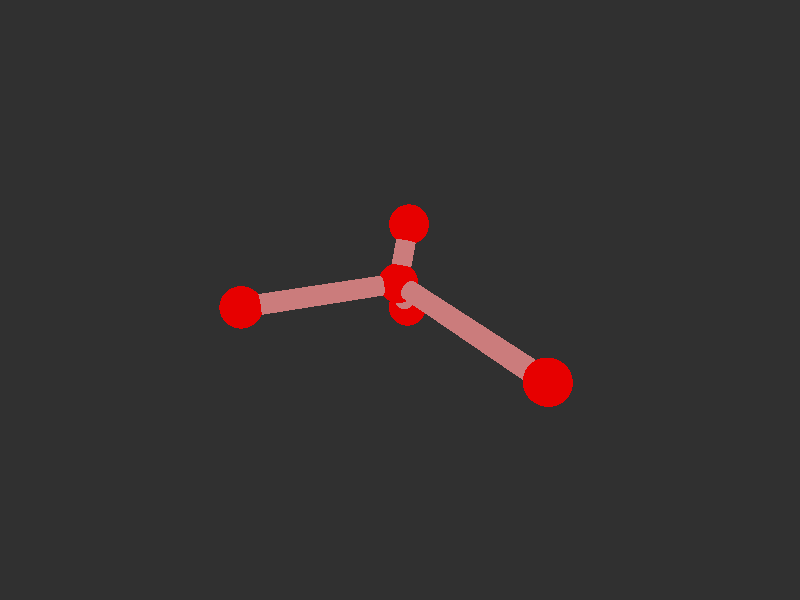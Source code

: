 #version 3.7; 
    global_settings { assumed_gamma 1.0 }
    

    camera {
    location  <20, 20, 20>
    right     x*image_width/image_height
    look_at   <0, 0, 0>
    angle 58
    }

    background { color rgb<1,1,1>*0.03 }


    light_source { <-20, 30, -25> color red 0.6 green 0.6 blue 0.6 }
    light_source { < 20, 30, -25> color red 0.6 green 0.6 blue 0.6 }
    
    #declare m = 1;
    union {

    union {
    sphere { m*<-1.149918819583294,-0.17081195499835983,-1.2697387821733719>, 1 }        
    sphere {  m*<0.12589762744641692,0.2821546322973235,8.638162316217953>, 1 }
    sphere {  m*<5.79035688880262,0.07244648334453743,-4.794933518833034>, 1 }
    sphere {  m*<-2.8118660353023914,2.1582423261869383,-2.171641151675286>, 1}
    sphere { m*<-2.54407881426456,-2.729449616216959,-1.9820948665127152>, 1 }    

        pigment { color rgb<0.8,0,0>  }
    finish { ambient 0.1 diffuse 0.7 phong 1 }
    }    
    union {
    cylinder { m*<0.12589762744641692,0.2821546322973235,8.638162316217953>, <-1.149918819583294,-0.17081195499835983,-1.2697387821733719>, 0.5 }
    cylinder { m*<5.79035688880262,0.07244648334453743,-4.794933518833034>, <-1.149918819583294,-0.17081195499835983,-1.2697387821733719>, 0.5}
    cylinder { m*<-2.8118660353023914,2.1582423261869383,-2.171641151675286>, <-1.149918819583294,-0.17081195499835983,-1.2697387821733719>, 0.5 }
    cylinder {  m*<-2.54407881426456,-2.729449616216959,-1.9820948665127152>, <-1.149918819583294,-0.17081195499835983,-1.2697387821733719>, 0.5}

    pigment { color rgb<0.6,.2,.2>  }
    finish { ambient 0.1 diffuse 0.7 phong 1 }    
    }
    
    // rotate <0, 0, 0>
    }
    #version 3.7; 
    global_settings { assumed_gamma 1.0 }
    

    camera {
    location  <20, 20, 20>
    right     x*image_width/image_height
    look_at   <0, 0, 0>
    angle 58
    }

    background { color rgb<1,1,1>*0.03 }


    light_source { <-20, 30, -25> color red 0.6 green 0.6 blue 0.6 }
    light_source { < 20, 30, -25> color red 0.6 green 0.6 blue 0.6 }
    
    #declare m = 1;
    union {

    union {
    sphere { m*<-1.149918819583294,-0.17081195499835983,-1.2697387821733719>, 1 }        
    sphere {  m*<0.12589762744641692,0.2821546322973235,8.638162316217953>, 1 }
    sphere {  m*<5.79035688880262,0.07244648334453743,-4.794933518833034>, 1 }
    sphere {  m*<-2.8118660353023914,2.1582423261869383,-2.171641151675286>, 1}
    sphere { m*<-2.54407881426456,-2.729449616216959,-1.9820948665127152>, 1 }    

        pigment { color rgb<0.8,0,0>  }
    finish { ambient 0.1 diffuse 0.7 phong 1 }
    }    
    union {
    cylinder { m*<0.12589762744641692,0.2821546322973235,8.638162316217953>, <-1.149918819583294,-0.17081195499835983,-1.2697387821733719>, 0.5 }
    cylinder { m*<5.79035688880262,0.07244648334453743,-4.794933518833034>, <-1.149918819583294,-0.17081195499835983,-1.2697387821733719>, 0.5}
    cylinder { m*<-2.8118660353023914,2.1582423261869383,-2.171641151675286>, <-1.149918819583294,-0.17081195499835983,-1.2697387821733719>, 0.5 }
    cylinder {  m*<-2.54407881426456,-2.729449616216959,-1.9820948665127152>, <-1.149918819583294,-0.17081195499835983,-1.2697387821733719>, 0.5}

    pigment { color rgb<0.6,.2,.2>  }
    finish { ambient 0.1 diffuse 0.7 phong 1 }    
    }
    
    // rotate <0, 0, 0>
    }
    